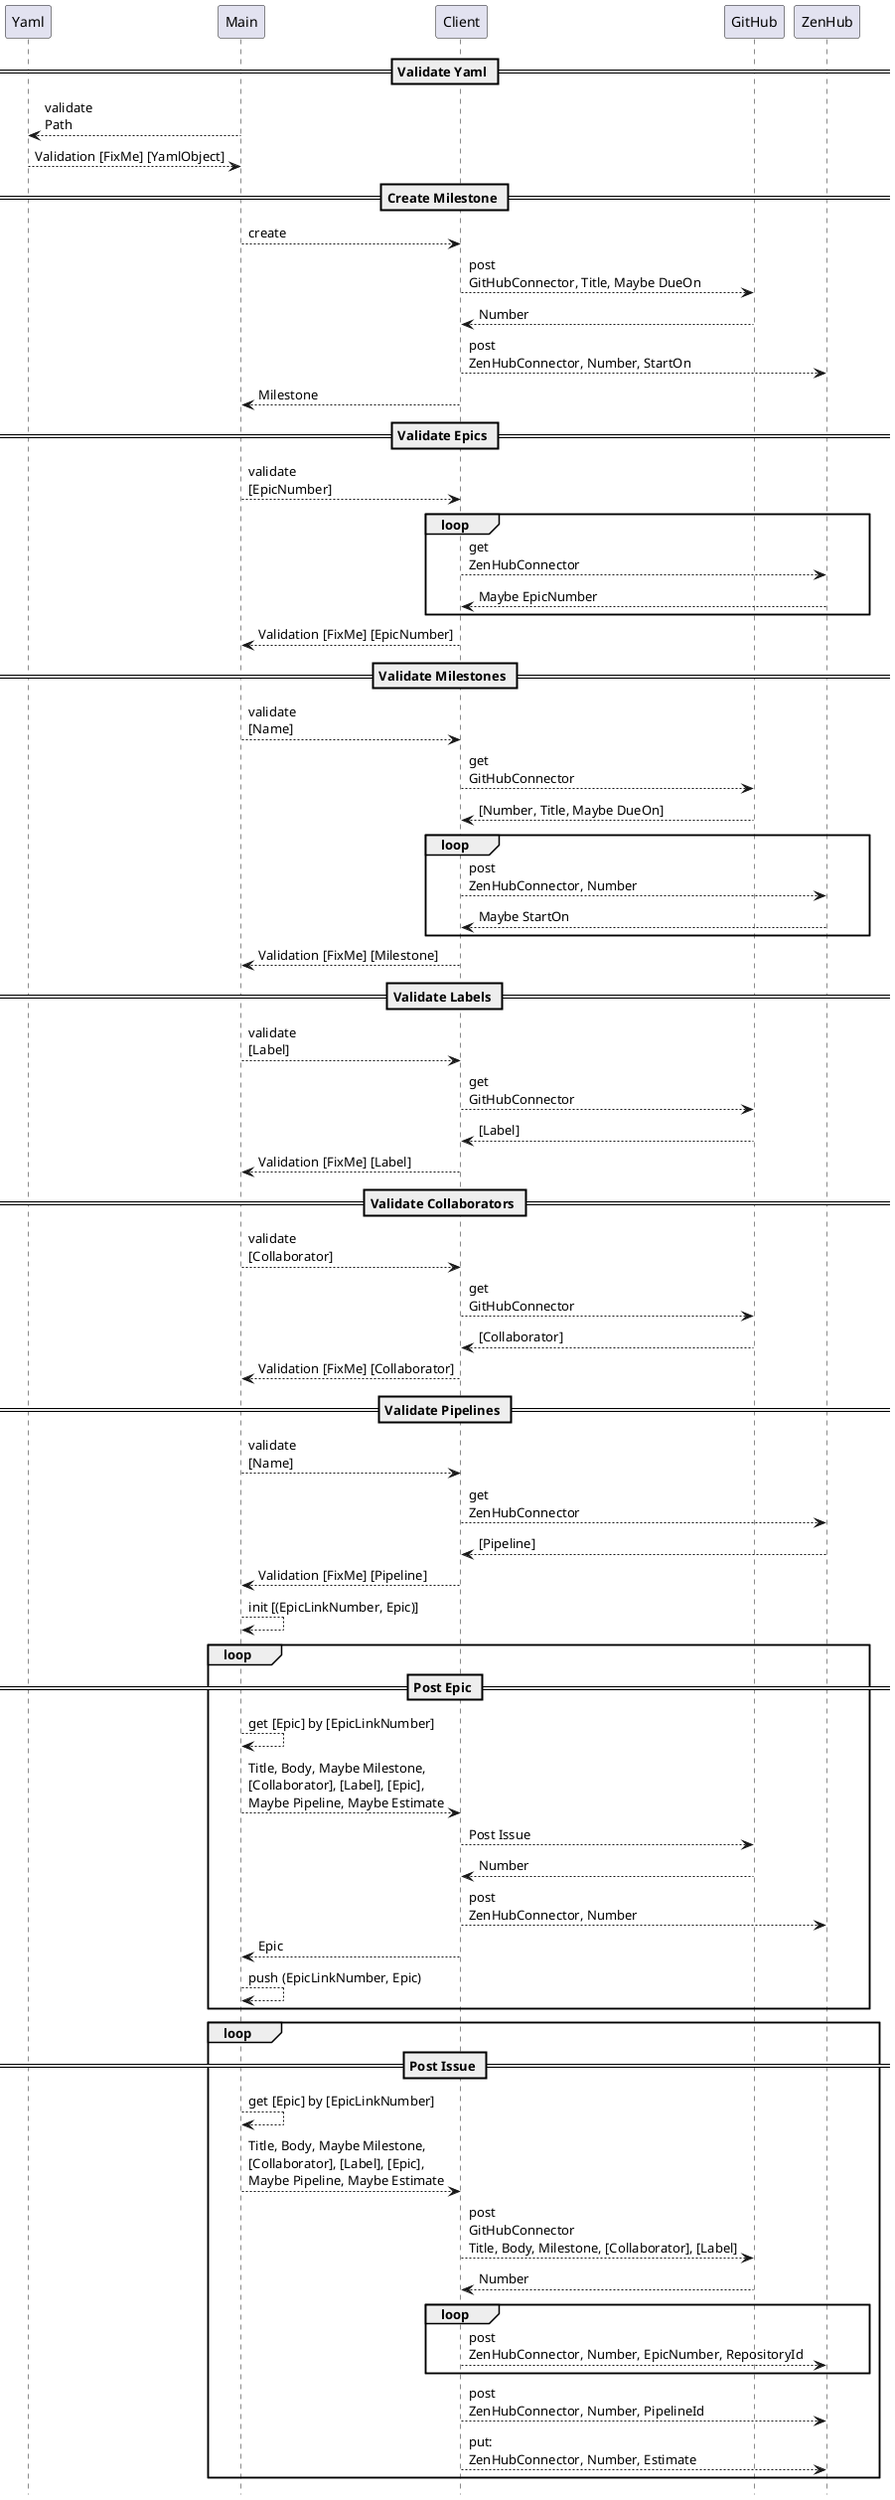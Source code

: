 @startuml

participant Yaml
participant Main
participant Client
participant GitHub
participant ZenHub

hide footbox

== Validate Yaml ==
Yaml <-- Main : validate\nPath
Yaml --> Main : Validation [FixMe] [YamlObject]

== Create Milestone ==
Main --> Client : create
Client --> GitHub : post\nGitHubConnector, Title, Maybe DueOn
Client <-- GitHub : Number
Client --> ZenHub : post\nZenHubConnector, Number, StartOn
Main <-- Client : Milestone

== Validate Epics ==
Main --> Client : validate\n[EpicNumber]
loop
    Client --> ZenHub : get\nZenHubConnector
    Client <-- ZenHub : Maybe EpicNumber
end
Main <-- Client : Validation [FixMe] [EpicNumber]

== Validate Milestones ==
Main --> Client : validate\n[Name]
Client --> GitHub : get\nGitHubConnector
Client <-- GitHub : [Number, Title, Maybe DueOn]
loop
    Client --> ZenHub : post\nZenHubConnector, Number
    Client <-- ZenHub : Maybe StartOn
end
Main <-- Client : Validation [FixMe] [Milestone]

== Validate Labels ==
Main --> Client : validate\n[Label]
Client --> GitHub : get\nGitHubConnector
Client <-- GitHub : [Label]
Main <-- Client : Validation [FixMe] [Label]

== Validate Collaborators ==
Main --> Client : validate\n[Collaborator]
Client --> GitHub : get\nGitHubConnector
Client <-- GitHub : [Collaborator]
Main <-- Client : Validation [FixMe] [Collaborator]

== Validate Pipelines ==
Main --> Client : validate\n[Name]
Client --> ZenHub : get\nZenHubConnector
Client <-- ZenHub : [Pipeline]
Main <-- Client : Validation [FixMe] [Pipeline]

Main --> Main : init [(EpicLinkNumber, Epic)]

loop
    == Post Epic ==
    Main --> Main : get [Epic] by [EpicLinkNumber]
    Main --> Client : Title, Body, Maybe Milestone,\n[Collaborator], [Label], [Epic],\nMaybe Pipeline, Maybe Estimate
    Client --> GitHub : Post Issue
    Client <-- GitHub : Number
    Client --> ZenHub : post\nZenHubConnector, Number
    Main <-- Client : Epic
    Main --> Main : push (EpicLinkNumber, Epic)
end

loop
    == Post Issue ==
    Main --> Main : get [Epic] by [EpicLinkNumber]
    Main --> Client : Title, Body, Maybe Milestone,\n[Collaborator], [Label], [Epic],\nMaybe Pipeline, Maybe Estimate
    Client --> GitHub : post\nGitHubConnector\nTitle, Body, Milestone, [Collaborator], [Label]
    Client <-- GitHub : Number
    loop
        Client --> ZenHub : post\nZenHubConnector, Number, EpicNumber, RepositoryId
    end
    Client --> ZenHub : post\nZenHubConnector, Number, PipelineId
    Client --> ZenHub : put:\nZenHubConnector, Number, Estimate
end

@enduml


